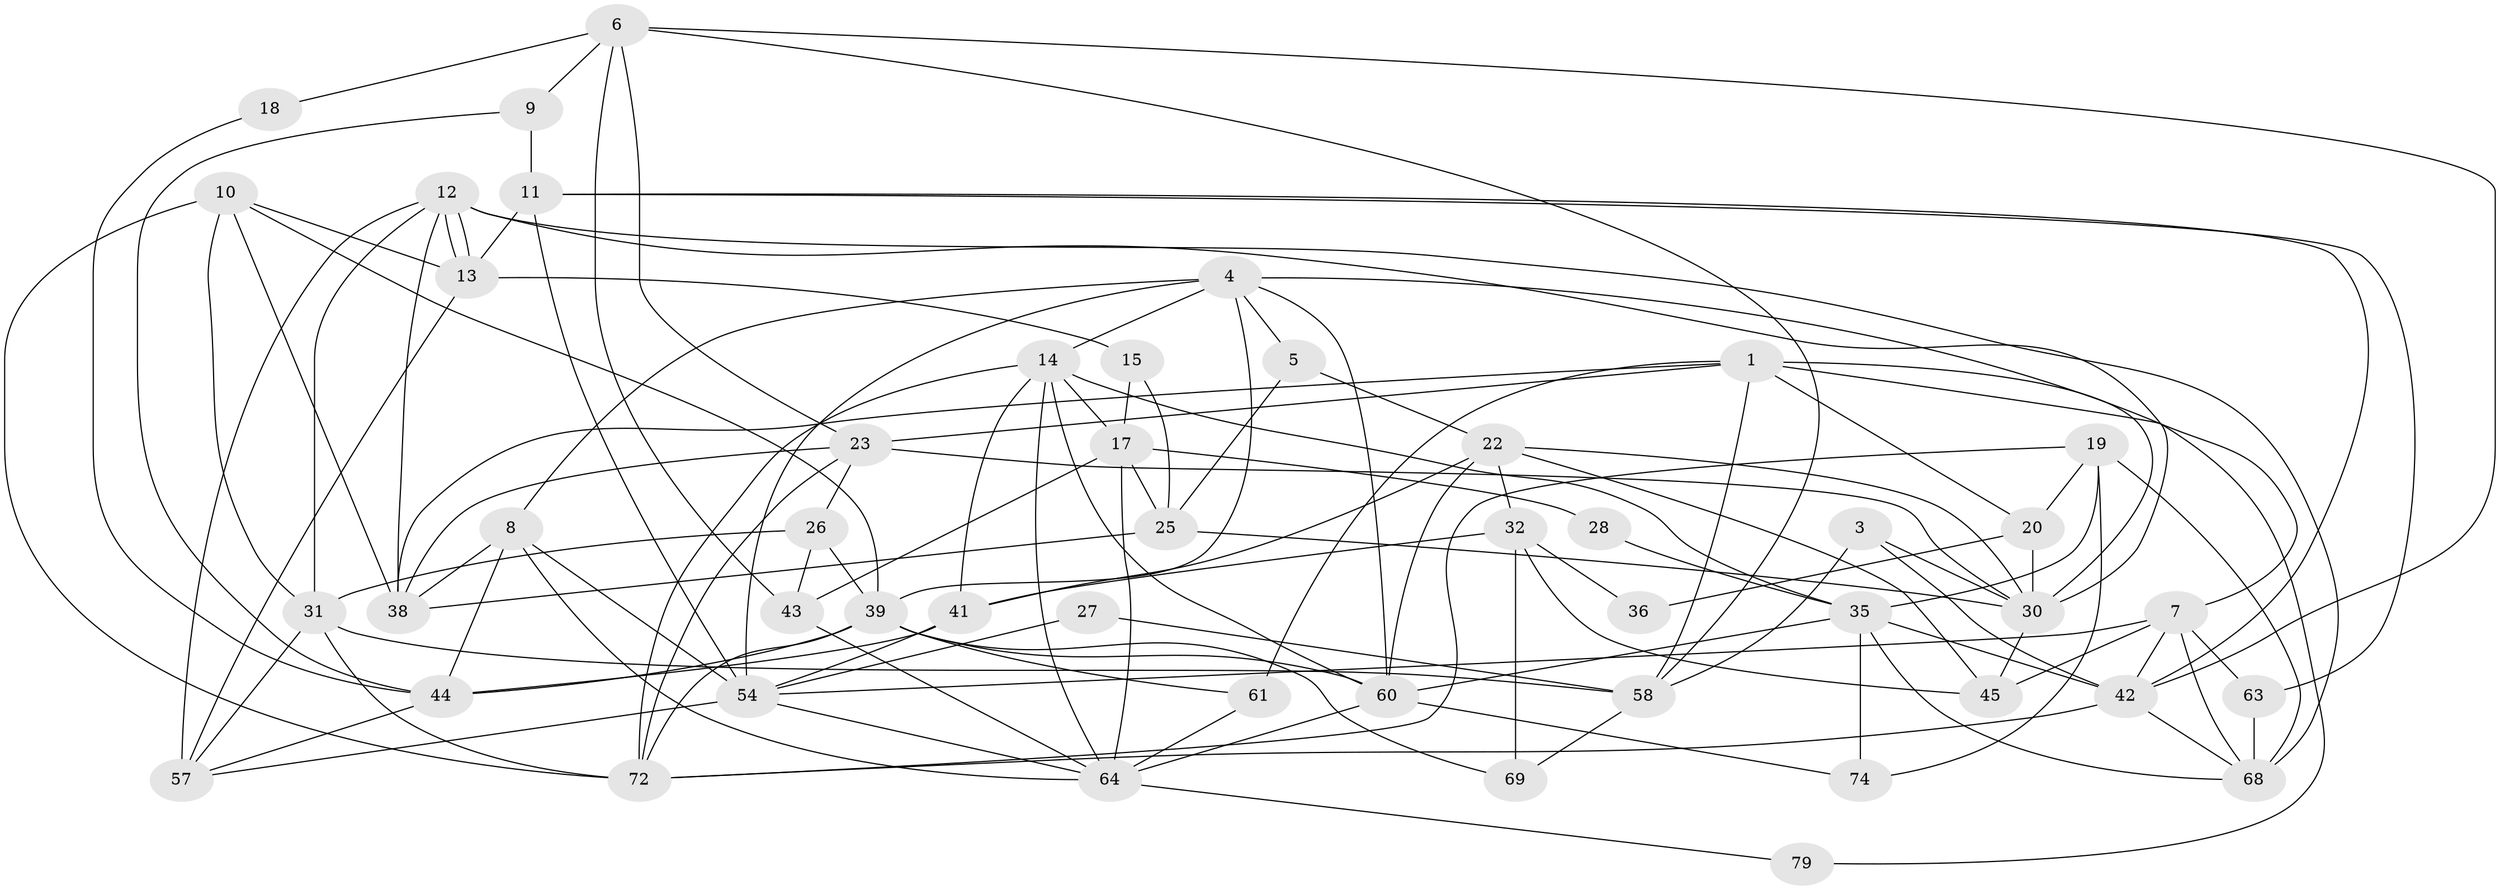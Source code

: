// Generated by graph-tools (version 1.1) at 2025/23/03/03/25 07:23:58]
// undirected, 48 vertices, 122 edges
graph export_dot {
graph [start="1"]
  node [color=gray90,style=filled];
  1 [super="+2"];
  3;
  4 [super="+66"];
  5;
  6 [super="+24"];
  7 [super="+37"];
  8 [super="+78"];
  9;
  10 [super="+16"];
  11 [super="+56"];
  12 [super="+47"];
  13 [super="+33"];
  14 [super="+21"];
  15 [super="+40"];
  17 [super="+48"];
  18;
  19 [super="+34"];
  20;
  22 [super="+29"];
  23 [super="+70"];
  25;
  26 [super="+50"];
  27;
  28;
  30 [super="+51"];
  31 [super="+46"];
  32 [super="+53"];
  35 [super="+59"];
  36;
  38 [super="+73"];
  39 [super="+76"];
  41 [super="+49"];
  42 [super="+52"];
  43;
  44 [super="+55"];
  45;
  54 [super="+77"];
  57 [super="+62"];
  58 [super="+80"];
  60 [super="+65"];
  61;
  63 [super="+67"];
  64 [super="+81"];
  68 [super="+71"];
  69;
  72 [super="+75"];
  74;
  79;
  1 -- 30;
  1 -- 20;
  1 -- 79;
  1 -- 38;
  1 -- 23;
  1 -- 58;
  1 -- 61;
  3 -- 30;
  3 -- 58;
  3 -- 42;
  4 -- 39 [weight=2];
  4 -- 54;
  4 -- 5;
  4 -- 60;
  4 -- 8;
  4 -- 14;
  4 -- 7;
  5 -- 25;
  5 -- 22;
  6 -- 9;
  6 -- 18;
  6 -- 23;
  6 -- 58;
  6 -- 42;
  6 -- 43;
  7 -- 42;
  7 -- 45;
  7 -- 54;
  7 -- 63;
  7 -- 68;
  8 -- 44;
  8 -- 38;
  8 -- 64;
  8 -- 54;
  9 -- 44;
  9 -- 11;
  10 -- 13;
  10 -- 31;
  10 -- 38;
  10 -- 72;
  10 -- 39;
  11 -- 54 [weight=2];
  11 -- 42;
  11 -- 13 [weight=2];
  11 -- 63;
  12 -- 13;
  12 -- 13;
  12 -- 57;
  12 -- 30;
  12 -- 31;
  12 -- 38;
  12 -- 68;
  13 -- 15;
  13 -- 57;
  14 -- 35;
  14 -- 41;
  14 -- 64;
  14 -- 17;
  14 -- 60;
  14 -- 72;
  15 -- 25;
  15 -- 17;
  17 -- 64;
  17 -- 43;
  17 -- 28;
  17 -- 25;
  18 -- 44;
  19 -- 20;
  19 -- 35;
  19 -- 74;
  19 -- 72;
  19 -- 68;
  20 -- 36;
  20 -- 30;
  22 -- 60;
  22 -- 32;
  22 -- 41;
  22 -- 45;
  22 -- 30;
  23 -- 72 [weight=2];
  23 -- 26;
  23 -- 38;
  23 -- 30;
  25 -- 38;
  25 -- 30;
  26 -- 39 [weight=2];
  26 -- 31;
  26 -- 43;
  27 -- 58;
  27 -- 54;
  28 -- 35;
  30 -- 45;
  31 -- 72;
  31 -- 58;
  31 -- 57;
  32 -- 36;
  32 -- 45;
  32 -- 69;
  32 -- 41;
  35 -- 60;
  35 -- 68;
  35 -- 74;
  35 -- 42;
  39 -- 60;
  39 -- 69;
  39 -- 44;
  39 -- 72;
  39 -- 61;
  41 -- 54;
  41 -- 44;
  42 -- 72;
  42 -- 68;
  43 -- 64;
  44 -- 57;
  54 -- 64;
  54 -- 57;
  58 -- 69;
  60 -- 74;
  60 -- 64;
  61 -- 64;
  63 -- 68 [weight=2];
  64 -- 79;
}
